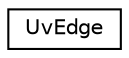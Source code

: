 digraph G
{
  edge [fontname="Helvetica",fontsize="10",labelfontname="Helvetica",labelfontsize="10"];
  node [fontname="Helvetica",fontsize="10",shape=record];
  rankdir=LR;
  Node1 [label="UvEdge",height=0.2,width=0.4,color="black", fillcolor="white", style="filled",URL="$d4/d1d/structUvEdge.html"];
}
